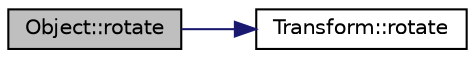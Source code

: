 digraph "Object::rotate"
{
  edge [fontname="Helvetica",fontsize="10",labelfontname="Helvetica",labelfontsize="10"];
  node [fontname="Helvetica",fontsize="10",shape=record];
  rankdir="LR";
  Node1 [label="Object::rotate",height=0.2,width=0.4,color="black", fillcolor="grey75", style="filled", fontcolor="black"];
  Node1 -> Node2 [color="midnightblue",fontsize="10",style="solid",fontname="Helvetica"];
  Node2 [label="Transform::rotate",height=0.2,width=0.4,color="black", fillcolor="white", style="filled",URL="$class_transform.html#a6223813ee049df47ea7af8b90ddf802e"];
}
